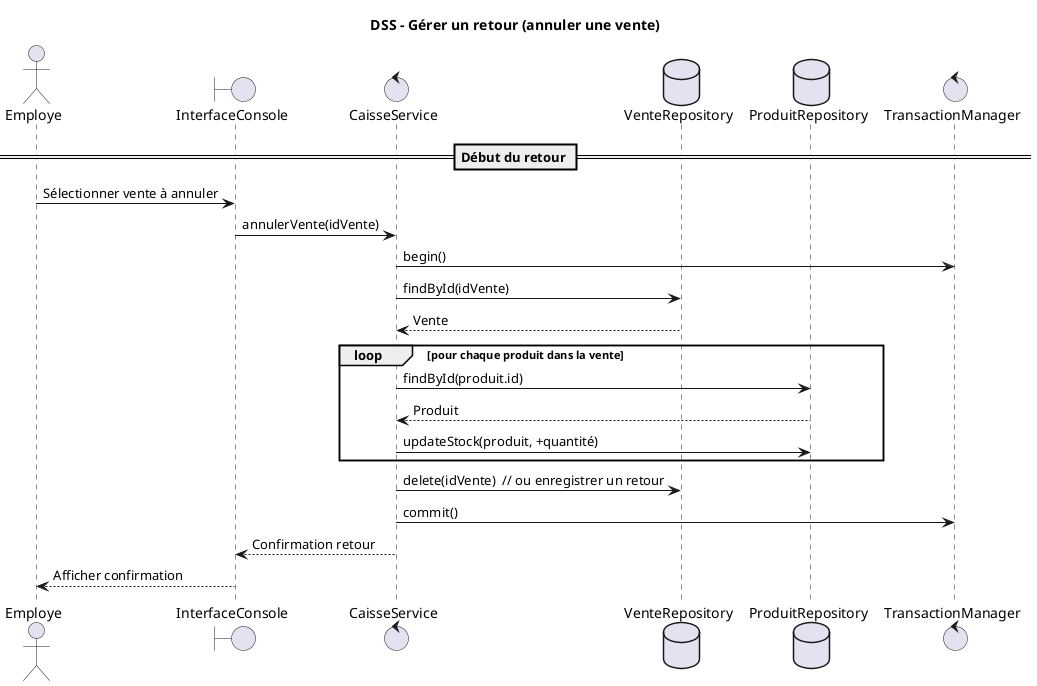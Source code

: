 @startuml
title DSS – Gérer un retour (annuler une vente)

actor Employe
boundary InterfaceConsole
control CaisseService
database VenteRepository
database ProduitRepository
control TransactionManager

== Début du retour ==

Employe -> InterfaceConsole : Sélectionner vente à annuler
InterfaceConsole -> CaisseService : annulerVente(idVente)

CaisseService -> TransactionManager : begin()

CaisseService -> VenteRepository : findById(idVente)
VenteRepository --> CaisseService : Vente

loop pour chaque produit dans la vente
    CaisseService -> ProduitRepository : findById(produit.id)
    ProduitRepository --> CaisseService : Produit
    CaisseService -> ProduitRepository : updateStock(produit, +quantité)
end

CaisseService -> VenteRepository : delete(idVente)  // ou enregistrer un retour
CaisseService -> TransactionManager : commit()

CaisseService --> InterfaceConsole : Confirmation retour
InterfaceConsole --> Employe : Afficher confirmation

@enduml
